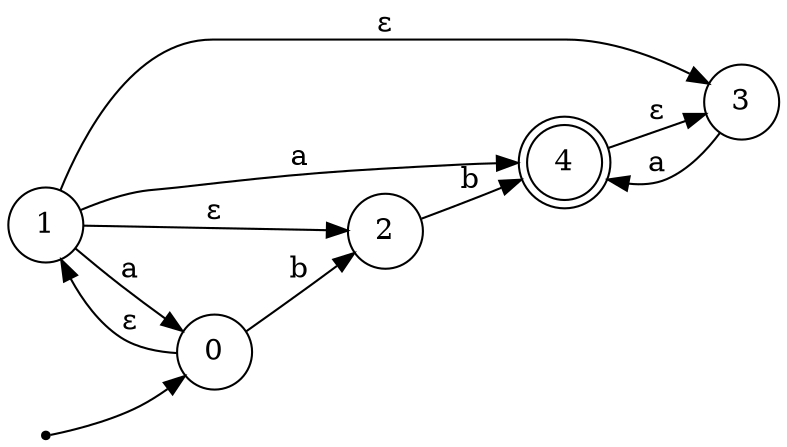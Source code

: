digraph finite_state_machine {
	rankdir=LR;
	size="10,10"

	node [shape = doublecircle]; 4 ;
	node [shape = point ]; q;
	node [shape = circle];

	q -> 0
	0 -> 2 [label = "b"];
	1 -> 0 [label = "a"];
	1 -> 4 [label = "a"];
	2 -> 4 [label = "b"];
	3 -> 4 [label = "a"];

	0 -> 1 [label = "ε"];
	1 -> 2 [label = "ε"];
	1 -> 3 [label = "ε"];
	4 -> 3 [label = "ε"];
}